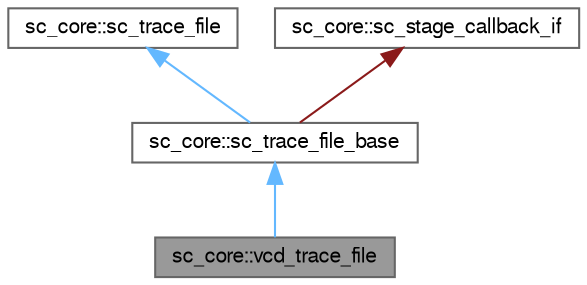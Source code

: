 digraph "sc_core::vcd_trace_file"
{
 // LATEX_PDF_SIZE
  bgcolor="transparent";
  edge [fontname=FreeSans,fontsize=10,labelfontname=FreeSans,labelfontsize=10];
  node [fontname=FreeSans,fontsize=10,shape=box,height=0.2,width=0.4];
  Node1 [id="Node000001",label="sc_core::vcd_trace_file",height=0.2,width=0.4,color="gray40", fillcolor="grey60", style="filled", fontcolor="black",tooltip=" "];
  Node2 -> Node1 [id="edge1_Node000001_Node000002",dir="back",color="steelblue1",style="solid",tooltip=" "];
  Node2 [id="Node000002",label="sc_core::sc_trace_file_base",height=0.2,width=0.4,color="gray40", fillcolor="white", style="filled",URL="$a02265.html",tooltip=" "];
  Node3 -> Node2 [id="edge2_Node000002_Node000003",dir="back",color="steelblue1",style="solid",tooltip=" "];
  Node3 [id="Node000003",label="sc_core::sc_trace_file",height=0.2,width=0.4,color="gray40", fillcolor="white", style="filled",URL="$a02261.html",tooltip=" "];
  Node4 -> Node2 [id="edge3_Node000002_Node000004",dir="back",color="firebrick4",style="solid",tooltip=" "];
  Node4 [id="Node000004",label="sc_core::sc_stage_callback_if",height=0.2,width=0.4,color="gray40", fillcolor="white", style="filled",URL="$a02225.html",tooltip=" "];
}
